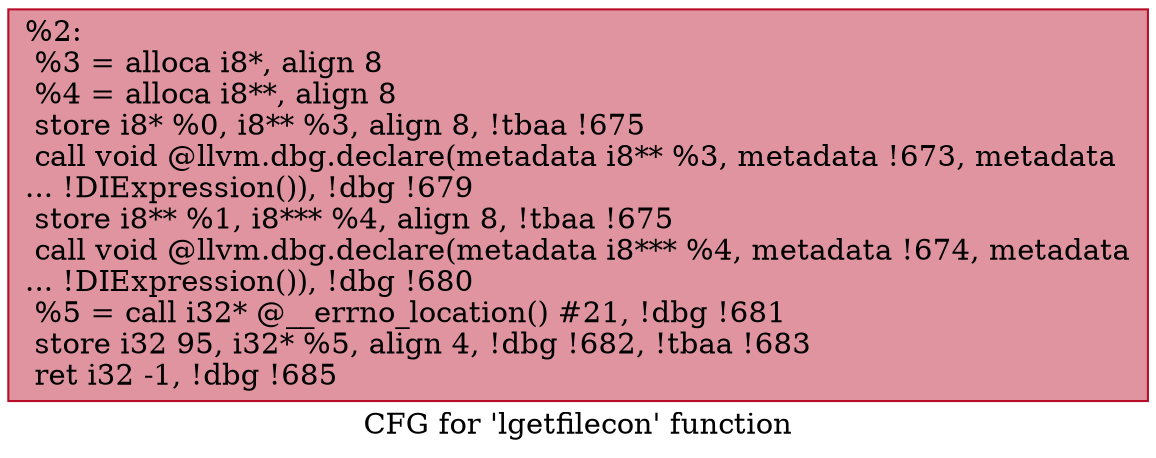 digraph "CFG for 'lgetfilecon' function" {
	label="CFG for 'lgetfilecon' function";

	Node0x15d7670 [shape=record,color="#b70d28ff", style=filled, fillcolor="#b70d2870",label="{%2:\l  %3 = alloca i8*, align 8\l  %4 = alloca i8**, align 8\l  store i8* %0, i8** %3, align 8, !tbaa !675\l  call void @llvm.dbg.declare(metadata i8** %3, metadata !673, metadata\l... !DIExpression()), !dbg !679\l  store i8** %1, i8*** %4, align 8, !tbaa !675\l  call void @llvm.dbg.declare(metadata i8*** %4, metadata !674, metadata\l... !DIExpression()), !dbg !680\l  %5 = call i32* @__errno_location() #21, !dbg !681\l  store i32 95, i32* %5, align 4, !dbg !682, !tbaa !683\l  ret i32 -1, !dbg !685\l}"];
}
